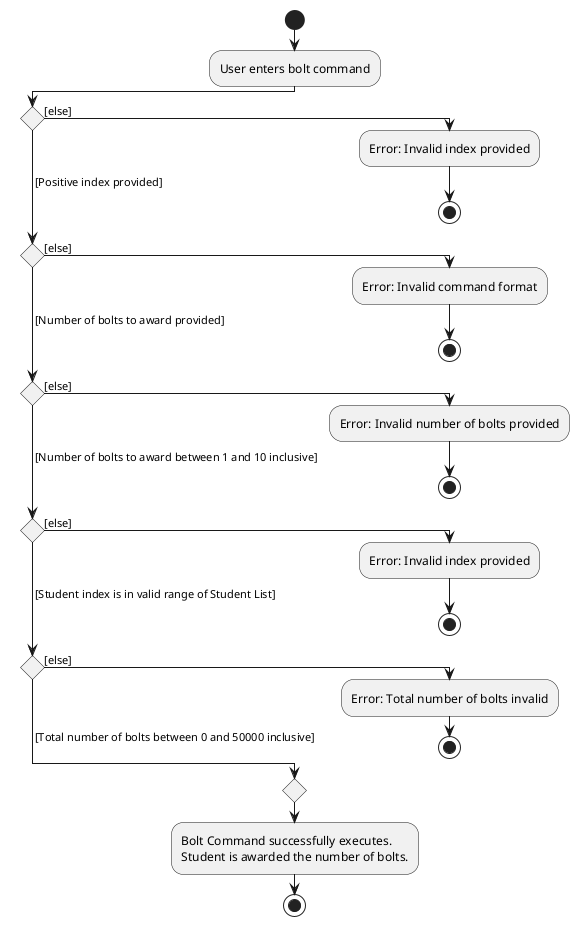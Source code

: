@startuml
!pragma useVerticalIf on
start
:User enters bolt command;
if () then ([else])
  :Error: Invalid index provided;
  stop
( [Positive index provided]) elseif () then ([else])
  :Error: Invalid command format;
  stop
( [Number of bolts to award provided]) elseif () then ([else])
  :Error: Invalid number of bolts provided;
  stop
( [Number of bolts to award between 1 and 10 inclusive]) elseif () then ([else])
  :Error: Invalid index provided;
  stop
( [Student index is in valid range of Student List]) elseif () then ([else])
  :Error: Total number of bolts invalid;
  stop
else ( [Total number of bolts between 0 and 50000 inclusive])
endif
  :Bolt Command successfully executes.
Student is awarded the number of bolts.;
stop

@enduml
